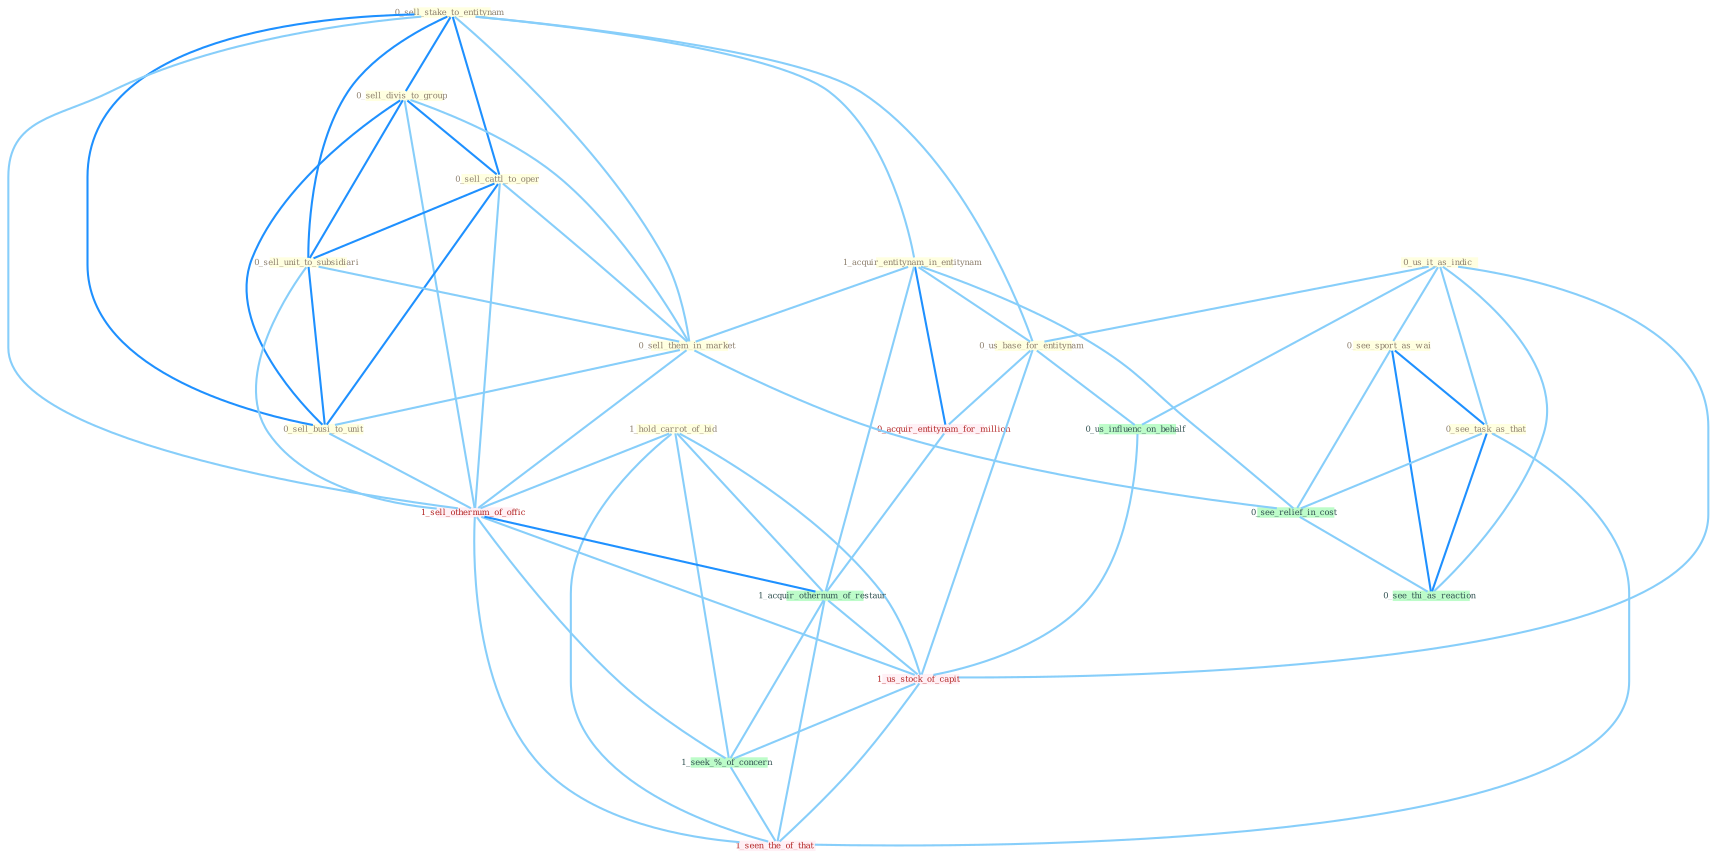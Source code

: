 Graph G{ 
    node
    [shape=polygon,style=filled,width=.5,height=.06,color="#BDFCC9",fixedsize=true,fontsize=4,
    fontcolor="#2f4f4f"];
    {node
    [color="#ffffe0", fontcolor="#8b7d6b"] "0_sell_stake_to_entitynam " "1_hold_carrot_of_bid " "0_sell_divis_to_group " "0_us_it_as_indic " "0_sell_cattl_to_oper " "0_see_sport_as_wai " "1_acquir_entitynam_in_entitynam " "0_see_task_as_that " "0_sell_unit_to_subsidiari " "0_sell_them_in_market " "0_us_base_for_entitynam " "0_sell_busi_to_unit "}
{node [color="#fff0f5", fontcolor="#b22222"] "0_acquir_entitynam_for_million " "1_sell_othernum_of_offic " "1_us_stock_of_capit " "1_seen_the_of_that "}
edge [color="#B0E2FF"];

	"0_sell_stake_to_entitynam " -- "0_sell_divis_to_group " [w="2", color="#1e90ff" , len=0.8];
	"0_sell_stake_to_entitynam " -- "0_sell_cattl_to_oper " [w="2", color="#1e90ff" , len=0.8];
	"0_sell_stake_to_entitynam " -- "1_acquir_entitynam_in_entitynam " [w="1", color="#87cefa" ];
	"0_sell_stake_to_entitynam " -- "0_sell_unit_to_subsidiari " [w="2", color="#1e90ff" , len=0.8];
	"0_sell_stake_to_entitynam " -- "0_sell_them_in_market " [w="1", color="#87cefa" ];
	"0_sell_stake_to_entitynam " -- "0_us_base_for_entitynam " [w="1", color="#87cefa" ];
	"0_sell_stake_to_entitynam " -- "0_sell_busi_to_unit " [w="2", color="#1e90ff" , len=0.8];
	"0_sell_stake_to_entitynam " -- "1_sell_othernum_of_offic " [w="1", color="#87cefa" ];
	"1_hold_carrot_of_bid " -- "1_sell_othernum_of_offic " [w="1", color="#87cefa" ];
	"1_hold_carrot_of_bid " -- "1_acquir_othernum_of_restaur " [w="1", color="#87cefa" ];
	"1_hold_carrot_of_bid " -- "1_us_stock_of_capit " [w="1", color="#87cefa" ];
	"1_hold_carrot_of_bid " -- "1_seek_%_of_concern " [w="1", color="#87cefa" ];
	"1_hold_carrot_of_bid " -- "1_seen_the_of_that " [w="1", color="#87cefa" ];
	"0_sell_divis_to_group " -- "0_sell_cattl_to_oper " [w="2", color="#1e90ff" , len=0.8];
	"0_sell_divis_to_group " -- "0_sell_unit_to_subsidiari " [w="2", color="#1e90ff" , len=0.8];
	"0_sell_divis_to_group " -- "0_sell_them_in_market " [w="1", color="#87cefa" ];
	"0_sell_divis_to_group " -- "0_sell_busi_to_unit " [w="2", color="#1e90ff" , len=0.8];
	"0_sell_divis_to_group " -- "1_sell_othernum_of_offic " [w="1", color="#87cefa" ];
	"0_us_it_as_indic " -- "0_see_sport_as_wai " [w="1", color="#87cefa" ];
	"0_us_it_as_indic " -- "0_see_task_as_that " [w="1", color="#87cefa" ];
	"0_us_it_as_indic " -- "0_us_base_for_entitynam " [w="1", color="#87cefa" ];
	"0_us_it_as_indic " -- "0_us_influenc_on_behalf " [w="1", color="#87cefa" ];
	"0_us_it_as_indic " -- "0_see_thi_as_reaction " [w="1", color="#87cefa" ];
	"0_us_it_as_indic " -- "1_us_stock_of_capit " [w="1", color="#87cefa" ];
	"0_sell_cattl_to_oper " -- "0_sell_unit_to_subsidiari " [w="2", color="#1e90ff" , len=0.8];
	"0_sell_cattl_to_oper " -- "0_sell_them_in_market " [w="1", color="#87cefa" ];
	"0_sell_cattl_to_oper " -- "0_sell_busi_to_unit " [w="2", color="#1e90ff" , len=0.8];
	"0_sell_cattl_to_oper " -- "1_sell_othernum_of_offic " [w="1", color="#87cefa" ];
	"0_see_sport_as_wai " -- "0_see_task_as_that " [w="2", color="#1e90ff" , len=0.8];
	"0_see_sport_as_wai " -- "0_see_relief_in_cost " [w="1", color="#87cefa" ];
	"0_see_sport_as_wai " -- "0_see_thi_as_reaction " [w="2", color="#1e90ff" , len=0.8];
	"1_acquir_entitynam_in_entitynam " -- "0_sell_them_in_market " [w="1", color="#87cefa" ];
	"1_acquir_entitynam_in_entitynam " -- "0_us_base_for_entitynam " [w="1", color="#87cefa" ];
	"1_acquir_entitynam_in_entitynam " -- "0_acquir_entitynam_for_million " [w="2", color="#1e90ff" , len=0.8];
	"1_acquir_entitynam_in_entitynam " -- "0_see_relief_in_cost " [w="1", color="#87cefa" ];
	"1_acquir_entitynam_in_entitynam " -- "1_acquir_othernum_of_restaur " [w="1", color="#87cefa" ];
	"0_see_task_as_that " -- "0_see_relief_in_cost " [w="1", color="#87cefa" ];
	"0_see_task_as_that " -- "0_see_thi_as_reaction " [w="2", color="#1e90ff" , len=0.8];
	"0_see_task_as_that " -- "1_seen_the_of_that " [w="1", color="#87cefa" ];
	"0_sell_unit_to_subsidiari " -- "0_sell_them_in_market " [w="1", color="#87cefa" ];
	"0_sell_unit_to_subsidiari " -- "0_sell_busi_to_unit " [w="2", color="#1e90ff" , len=0.8];
	"0_sell_unit_to_subsidiari " -- "1_sell_othernum_of_offic " [w="1", color="#87cefa" ];
	"0_sell_them_in_market " -- "0_sell_busi_to_unit " [w="1", color="#87cefa" ];
	"0_sell_them_in_market " -- "1_sell_othernum_of_offic " [w="1", color="#87cefa" ];
	"0_sell_them_in_market " -- "0_see_relief_in_cost " [w="1", color="#87cefa" ];
	"0_us_base_for_entitynam " -- "0_acquir_entitynam_for_million " [w="1", color="#87cefa" ];
	"0_us_base_for_entitynam " -- "0_us_influenc_on_behalf " [w="1", color="#87cefa" ];
	"0_us_base_for_entitynam " -- "1_us_stock_of_capit " [w="1", color="#87cefa" ];
	"0_sell_busi_to_unit " -- "1_sell_othernum_of_offic " [w="1", color="#87cefa" ];
	"0_acquir_entitynam_for_million " -- "1_acquir_othernum_of_restaur " [w="1", color="#87cefa" ];
	"1_sell_othernum_of_offic " -- "1_acquir_othernum_of_restaur " [w="2", color="#1e90ff" , len=0.8];
	"1_sell_othernum_of_offic " -- "1_us_stock_of_capit " [w="1", color="#87cefa" ];
	"1_sell_othernum_of_offic " -- "1_seek_%_of_concern " [w="1", color="#87cefa" ];
	"1_sell_othernum_of_offic " -- "1_seen_the_of_that " [w="1", color="#87cefa" ];
	"0_us_influenc_on_behalf " -- "1_us_stock_of_capit " [w="1", color="#87cefa" ];
	"0_see_relief_in_cost " -- "0_see_thi_as_reaction " [w="1", color="#87cefa" ];
	"1_acquir_othernum_of_restaur " -- "1_us_stock_of_capit " [w="1", color="#87cefa" ];
	"1_acquir_othernum_of_restaur " -- "1_seek_%_of_concern " [w="1", color="#87cefa" ];
	"1_acquir_othernum_of_restaur " -- "1_seen_the_of_that " [w="1", color="#87cefa" ];
	"1_us_stock_of_capit " -- "1_seek_%_of_concern " [w="1", color="#87cefa" ];
	"1_us_stock_of_capit " -- "1_seen_the_of_that " [w="1", color="#87cefa" ];
	"1_seek_%_of_concern " -- "1_seen_the_of_that " [w="1", color="#87cefa" ];
}